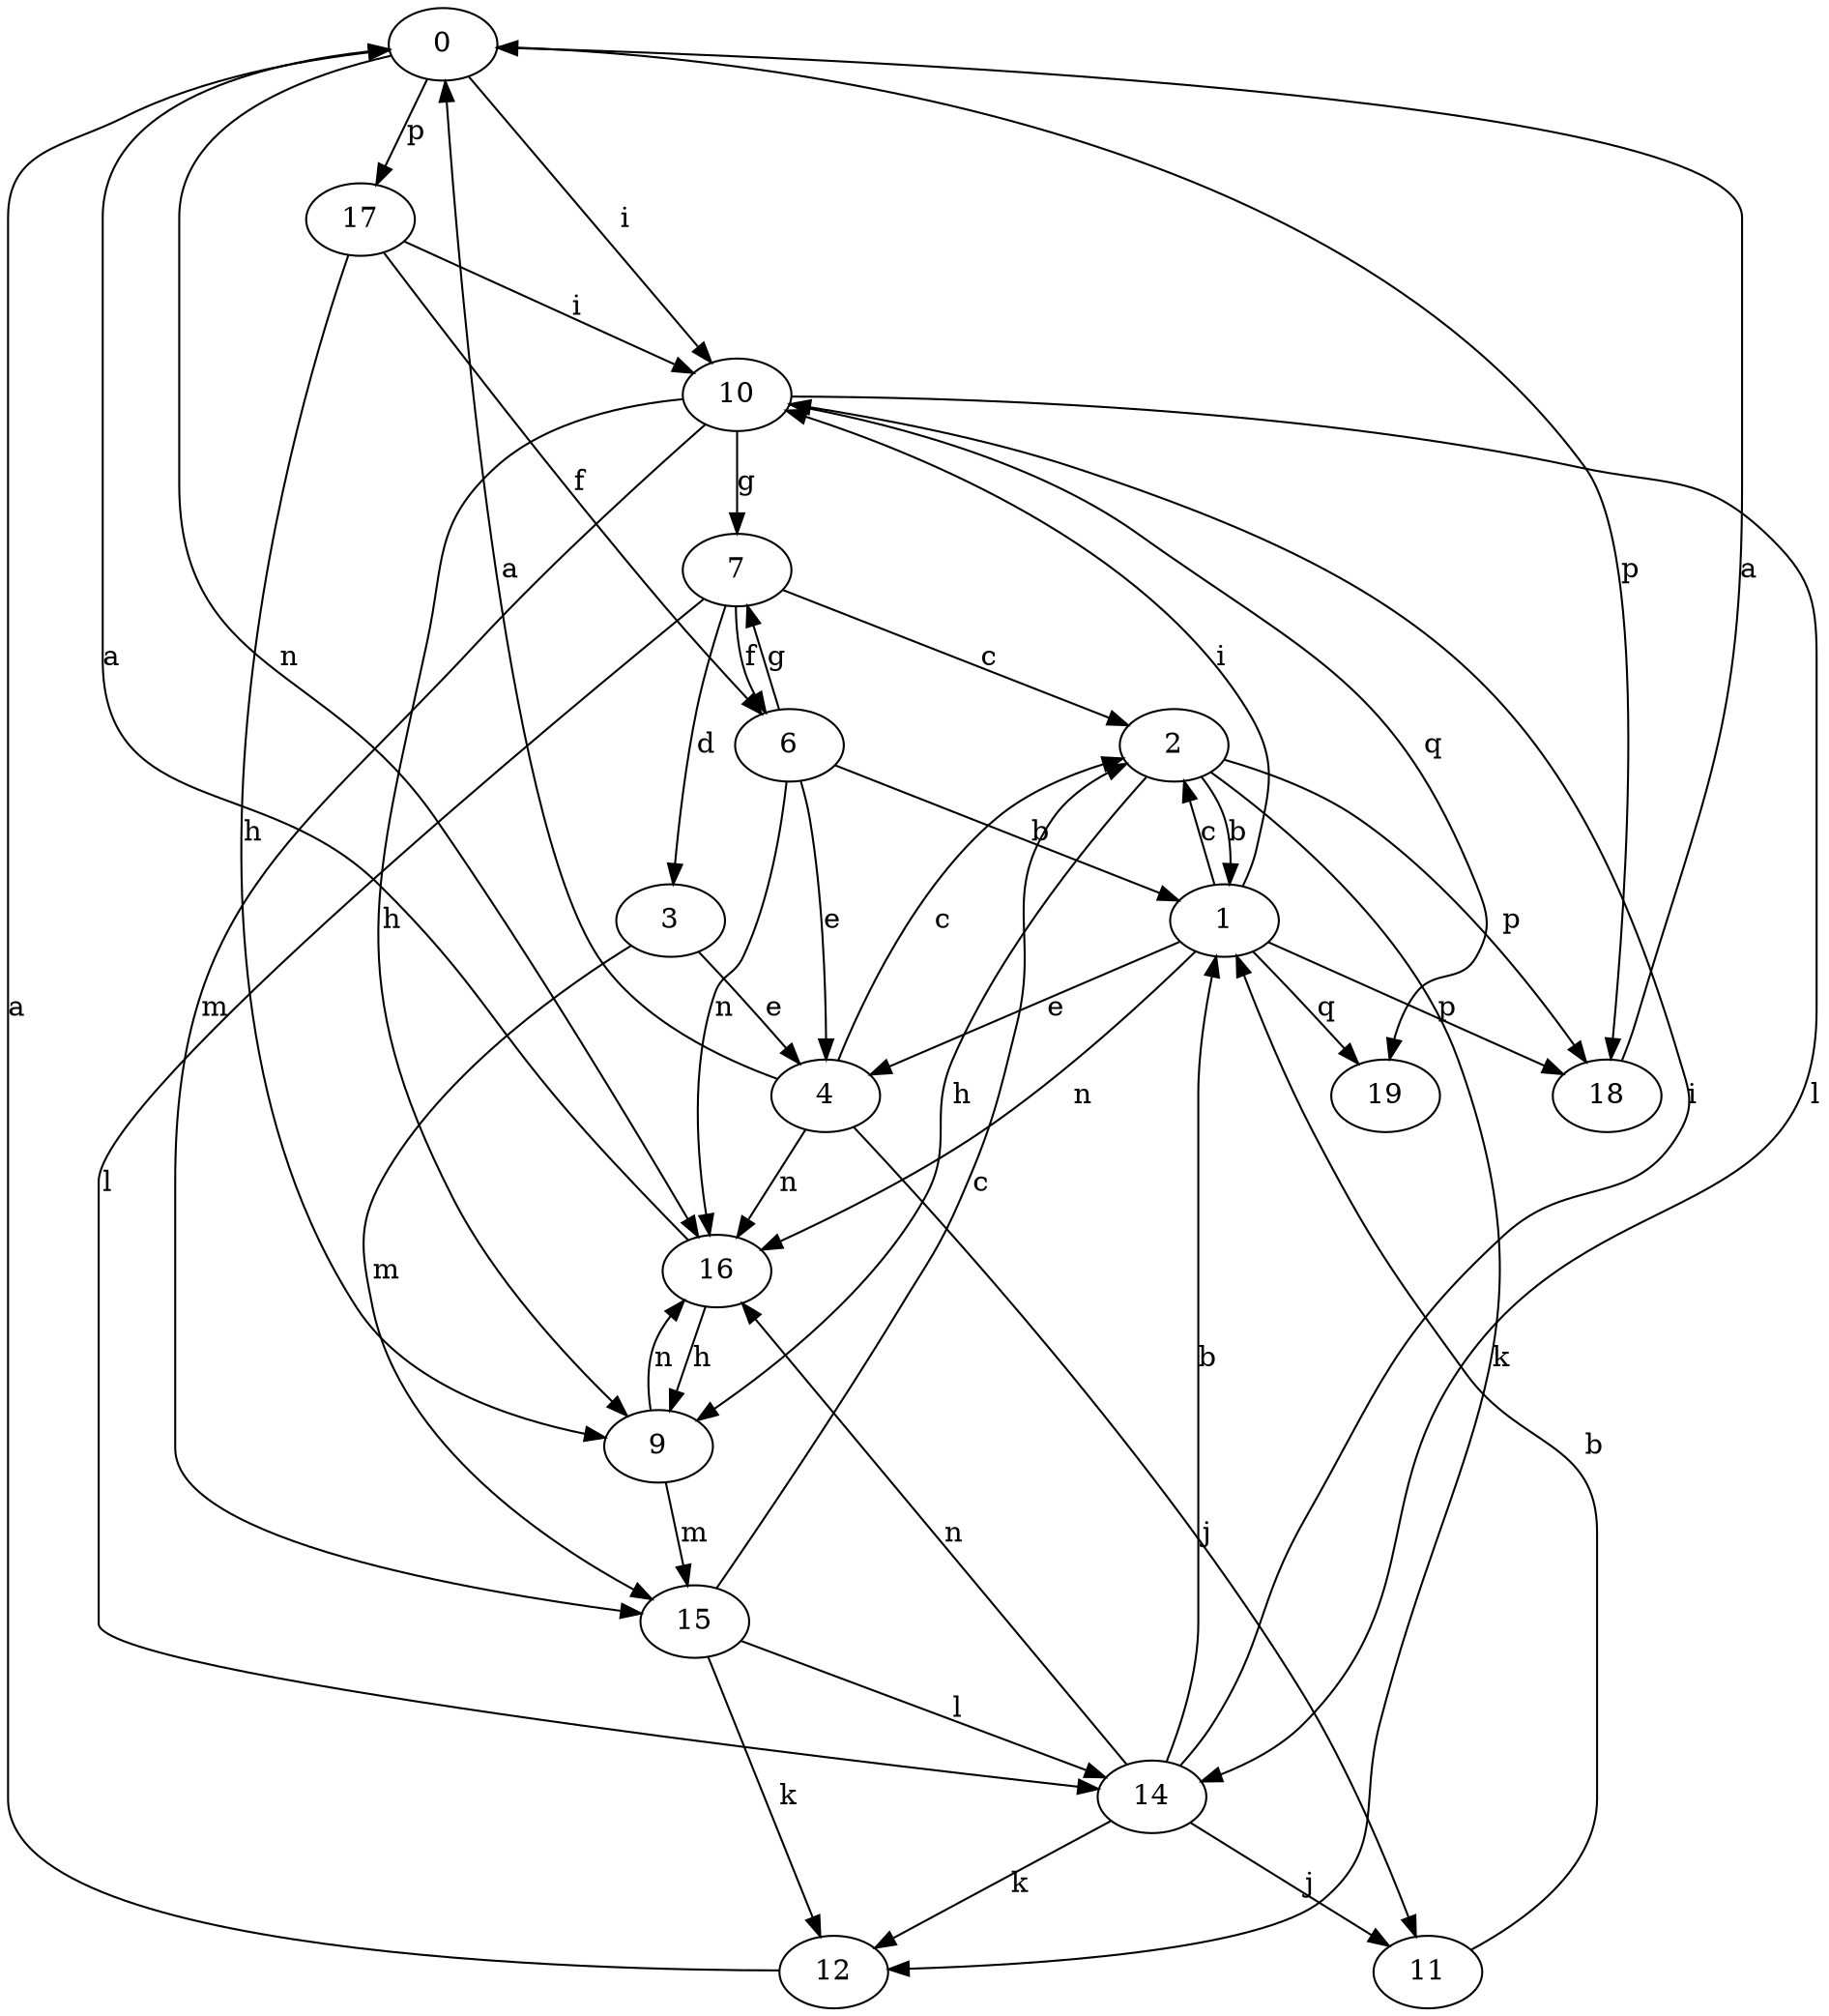 strict digraph  {
0;
1;
2;
3;
4;
6;
7;
9;
10;
11;
12;
14;
15;
16;
17;
18;
19;
0 -> 10  [label=i];
0 -> 16  [label=n];
0 -> 17  [label=p];
0 -> 18  [label=p];
1 -> 2  [label=c];
1 -> 4  [label=e];
1 -> 10  [label=i];
1 -> 16  [label=n];
1 -> 18  [label=p];
1 -> 19  [label=q];
2 -> 1  [label=b];
2 -> 9  [label=h];
2 -> 12  [label=k];
2 -> 18  [label=p];
3 -> 4  [label=e];
3 -> 15  [label=m];
4 -> 0  [label=a];
4 -> 2  [label=c];
4 -> 11  [label=j];
4 -> 16  [label=n];
6 -> 1  [label=b];
6 -> 4  [label=e];
6 -> 7  [label=g];
6 -> 16  [label=n];
7 -> 2  [label=c];
7 -> 3  [label=d];
7 -> 6  [label=f];
7 -> 14  [label=l];
9 -> 15  [label=m];
9 -> 16  [label=n];
10 -> 7  [label=g];
10 -> 9  [label=h];
10 -> 14  [label=l];
10 -> 15  [label=m];
10 -> 19  [label=q];
11 -> 1  [label=b];
12 -> 0  [label=a];
14 -> 1  [label=b];
14 -> 10  [label=i];
14 -> 11  [label=j];
14 -> 12  [label=k];
14 -> 16  [label=n];
15 -> 2  [label=c];
15 -> 12  [label=k];
15 -> 14  [label=l];
16 -> 0  [label=a];
16 -> 9  [label=h];
17 -> 6  [label=f];
17 -> 9  [label=h];
17 -> 10  [label=i];
18 -> 0  [label=a];
}
